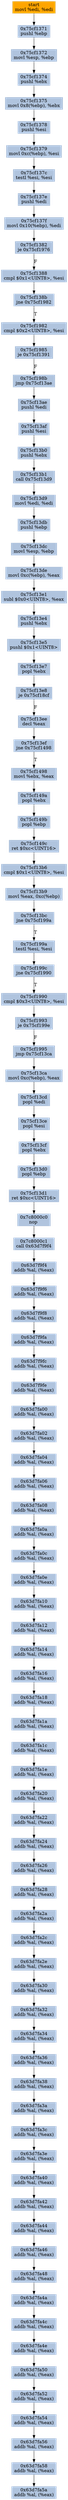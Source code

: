 digraph G {
node[shape=rectangle,style=filled,fillcolor=lightsteelblue,color=lightsteelblue]
bgcolor="transparent"
a0x75cf136fmovl_edi_edi[label="start\nmovl %edi, %edi",color="lightgrey",fillcolor="orange"];
a0x75cf1371pushl_ebp[label="0x75cf1371\npushl %ebp"];
a0x75cf1372movl_esp_ebp[label="0x75cf1372\nmovl %esp, %ebp"];
a0x75cf1374pushl_ebx[label="0x75cf1374\npushl %ebx"];
a0x75cf1375movl_0x8ebp__ebx[label="0x75cf1375\nmovl 0x8(%ebp), %ebx"];
a0x75cf1378pushl_esi[label="0x75cf1378\npushl %esi"];
a0x75cf1379movl_0xcebp__esi[label="0x75cf1379\nmovl 0xc(%ebp), %esi"];
a0x75cf137ctestl_esi_esi[label="0x75cf137c\ntestl %esi, %esi"];
a0x75cf137epushl_edi[label="0x75cf137e\npushl %edi"];
a0x75cf137fmovl_0x10ebp__edi[label="0x75cf137f\nmovl 0x10(%ebp), %edi"];
a0x75cf1382je_0x75cf1976[label="0x75cf1382\nje 0x75cf1976"];
a0x75cf1388cmpl_0x1UINT8_esi[label="0x75cf1388\ncmpl $0x1<UINT8>, %esi"];
a0x75cf138bjne_0x75cf1982[label="0x75cf138b\njne 0x75cf1982"];
a0x75cf1982cmpl_0x2UINT8_esi[label="0x75cf1982\ncmpl $0x2<UINT8>, %esi"];
a0x75cf1985je_0x75cf1391[label="0x75cf1985\nje 0x75cf1391"];
a0x75cf198bjmp_0x75cf13ae[label="0x75cf198b\njmp 0x75cf13ae"];
a0x75cf13aepushl_edi[label="0x75cf13ae\npushl %edi"];
a0x75cf13afpushl_esi[label="0x75cf13af\npushl %esi"];
a0x75cf13b0pushl_ebx[label="0x75cf13b0\npushl %ebx"];
a0x75cf13b1call_0x75cf13d9[label="0x75cf13b1\ncall 0x75cf13d9"];
a0x75cf13d9movl_edi_edi[label="0x75cf13d9\nmovl %edi, %edi"];
a0x75cf13dbpushl_ebp[label="0x75cf13db\npushl %ebp"];
a0x75cf13dcmovl_esp_ebp[label="0x75cf13dc\nmovl %esp, %ebp"];
a0x75cf13demovl_0xcebp__eax[label="0x75cf13de\nmovl 0xc(%ebp), %eax"];
a0x75cf13e1subl_0x0UINT8_eax[label="0x75cf13e1\nsubl $0x0<UINT8>, %eax"];
a0x75cf13e4pushl_ebx[label="0x75cf13e4\npushl %ebx"];
a0x75cf13e5pushl_0x1UINT8[label="0x75cf13e5\npushl $0x1<UINT8>"];
a0x75cf13e7popl_ebx[label="0x75cf13e7\npopl %ebx"];
a0x75cf13e8je_0x75cf18cf[label="0x75cf13e8\nje 0x75cf18cf"];
a0x75cf13eedecl_eax[label="0x75cf13ee\ndecl %eax"];
a0x75cf13efjne_0x75cf1498[label="0x75cf13ef\njne 0x75cf1498"];
a0x75cf1498movl_ebx_eax[label="0x75cf1498\nmovl %ebx, %eax"];
a0x75cf149apopl_ebx[label="0x75cf149a\npopl %ebx"];
a0x75cf149bpopl_ebp[label="0x75cf149b\npopl %ebp"];
a0x75cf149cret_0xcUINT16[label="0x75cf149c\nret $0xc<UINT16>"];
a0x75cf13b6cmpl_0x1UINT8_esi[label="0x75cf13b6\ncmpl $0x1<UINT8>, %esi"];
a0x75cf13b9movl_eax_0xcebp_[label="0x75cf13b9\nmovl %eax, 0xc(%ebp)"];
a0x75cf13bcjne_0x75cf199a[label="0x75cf13bc\njne 0x75cf199a"];
a0x75cf199atestl_esi_esi[label="0x75cf199a\ntestl %esi, %esi"];
a0x75cf199cjne_0x75cf1990[label="0x75cf199c\njne 0x75cf1990"];
a0x75cf1990cmpl_0x3UINT8_esi[label="0x75cf1990\ncmpl $0x3<UINT8>, %esi"];
a0x75cf1993je_0x75cf199e[label="0x75cf1993\nje 0x75cf199e"];
a0x75cf1995jmp_0x75cf13ca[label="0x75cf1995\njmp 0x75cf13ca"];
a0x75cf13camovl_0xcebp__eax[label="0x75cf13ca\nmovl 0xc(%ebp), %eax"];
a0x75cf13cdpopl_edi[label="0x75cf13cd\npopl %edi"];
a0x75cf13cepopl_esi[label="0x75cf13ce\npopl %esi"];
a0x75cf13cfpopl_ebx[label="0x75cf13cf\npopl %ebx"];
a0x75cf13d0popl_ebp[label="0x75cf13d0\npopl %ebp"];
a0x75cf13d1ret_0xcUINT16[label="0x75cf13d1\nret $0xc<UINT16>"];
a0x7c8000c0nop_[label="0x7c8000c0\nnop "];
a0x7c8000c1call_0x63d7f9f4[label="0x7c8000c1\ncall 0x63d7f9f4"];
a0x63d7f9f4addb_al_eax_[label="0x63d7f9f4\naddb %al, (%eax)"];
a0x63d7f9f6addb_al_eax_[label="0x63d7f9f6\naddb %al, (%eax)"];
a0x63d7f9f8addb_al_eax_[label="0x63d7f9f8\naddb %al, (%eax)"];
a0x63d7f9faaddb_al_eax_[label="0x63d7f9fa\naddb %al, (%eax)"];
a0x63d7f9fcaddb_al_eax_[label="0x63d7f9fc\naddb %al, (%eax)"];
a0x63d7f9feaddb_al_eax_[label="0x63d7f9fe\naddb %al, (%eax)"];
a0x63d7fa00addb_al_eax_[label="0x63d7fa00\naddb %al, (%eax)"];
a0x63d7fa02addb_al_eax_[label="0x63d7fa02\naddb %al, (%eax)"];
a0x63d7fa04addb_al_eax_[label="0x63d7fa04\naddb %al, (%eax)"];
a0x63d7fa06addb_al_eax_[label="0x63d7fa06\naddb %al, (%eax)"];
a0x63d7fa08addb_al_eax_[label="0x63d7fa08\naddb %al, (%eax)"];
a0x63d7fa0aaddb_al_eax_[label="0x63d7fa0a\naddb %al, (%eax)"];
a0x63d7fa0caddb_al_eax_[label="0x63d7fa0c\naddb %al, (%eax)"];
a0x63d7fa0eaddb_al_eax_[label="0x63d7fa0e\naddb %al, (%eax)"];
a0x63d7fa10addb_al_eax_[label="0x63d7fa10\naddb %al, (%eax)"];
a0x63d7fa12addb_al_eax_[label="0x63d7fa12\naddb %al, (%eax)"];
a0x63d7fa14addb_al_eax_[label="0x63d7fa14\naddb %al, (%eax)"];
a0x63d7fa16addb_al_eax_[label="0x63d7fa16\naddb %al, (%eax)"];
a0x63d7fa18addb_al_eax_[label="0x63d7fa18\naddb %al, (%eax)"];
a0x63d7fa1aaddb_al_eax_[label="0x63d7fa1a\naddb %al, (%eax)"];
a0x63d7fa1caddb_al_eax_[label="0x63d7fa1c\naddb %al, (%eax)"];
a0x63d7fa1eaddb_al_eax_[label="0x63d7fa1e\naddb %al, (%eax)"];
a0x63d7fa20addb_al_eax_[label="0x63d7fa20\naddb %al, (%eax)"];
a0x63d7fa22addb_al_eax_[label="0x63d7fa22\naddb %al, (%eax)"];
a0x63d7fa24addb_al_eax_[label="0x63d7fa24\naddb %al, (%eax)"];
a0x63d7fa26addb_al_eax_[label="0x63d7fa26\naddb %al, (%eax)"];
a0x63d7fa28addb_al_eax_[label="0x63d7fa28\naddb %al, (%eax)"];
a0x63d7fa2aaddb_al_eax_[label="0x63d7fa2a\naddb %al, (%eax)"];
a0x63d7fa2caddb_al_eax_[label="0x63d7fa2c\naddb %al, (%eax)"];
a0x63d7fa2eaddb_al_eax_[label="0x63d7fa2e\naddb %al, (%eax)"];
a0x63d7fa30addb_al_eax_[label="0x63d7fa30\naddb %al, (%eax)"];
a0x63d7fa32addb_al_eax_[label="0x63d7fa32\naddb %al, (%eax)"];
a0x63d7fa34addb_al_eax_[label="0x63d7fa34\naddb %al, (%eax)"];
a0x63d7fa36addb_al_eax_[label="0x63d7fa36\naddb %al, (%eax)"];
a0x63d7fa38addb_al_eax_[label="0x63d7fa38\naddb %al, (%eax)"];
a0x63d7fa3aaddb_al_eax_[label="0x63d7fa3a\naddb %al, (%eax)"];
a0x63d7fa3caddb_al_eax_[label="0x63d7fa3c\naddb %al, (%eax)"];
a0x63d7fa3eaddb_al_eax_[label="0x63d7fa3e\naddb %al, (%eax)"];
a0x63d7fa40addb_al_eax_[label="0x63d7fa40\naddb %al, (%eax)"];
a0x63d7fa42addb_al_eax_[label="0x63d7fa42\naddb %al, (%eax)"];
a0x63d7fa44addb_al_eax_[label="0x63d7fa44\naddb %al, (%eax)"];
a0x63d7fa46addb_al_eax_[label="0x63d7fa46\naddb %al, (%eax)"];
a0x63d7fa48addb_al_eax_[label="0x63d7fa48\naddb %al, (%eax)"];
a0x63d7fa4aaddb_al_eax_[label="0x63d7fa4a\naddb %al, (%eax)"];
a0x63d7fa4caddb_al_eax_[label="0x63d7fa4c\naddb %al, (%eax)"];
a0x63d7fa4eaddb_al_eax_[label="0x63d7fa4e\naddb %al, (%eax)"];
a0x63d7fa50addb_al_eax_[label="0x63d7fa50\naddb %al, (%eax)"];
a0x63d7fa52addb_al_eax_[label="0x63d7fa52\naddb %al, (%eax)"];
a0x63d7fa54addb_al_eax_[label="0x63d7fa54\naddb %al, (%eax)"];
a0x63d7fa56addb_al_eax_[label="0x63d7fa56\naddb %al, (%eax)"];
a0x63d7fa58addb_al_eax_[label="0x63d7fa58\naddb %al, (%eax)"];
a0x63d7fa5aaddb_al_eax_[label="0x63d7fa5a\naddb %al, (%eax)"];
a0x75cf136fmovl_edi_edi -> a0x75cf1371pushl_ebp [color="#000000"];
a0x75cf1371pushl_ebp -> a0x75cf1372movl_esp_ebp [color="#000000"];
a0x75cf1372movl_esp_ebp -> a0x75cf1374pushl_ebx [color="#000000"];
a0x75cf1374pushl_ebx -> a0x75cf1375movl_0x8ebp__ebx [color="#000000"];
a0x75cf1375movl_0x8ebp__ebx -> a0x75cf1378pushl_esi [color="#000000"];
a0x75cf1378pushl_esi -> a0x75cf1379movl_0xcebp__esi [color="#000000"];
a0x75cf1379movl_0xcebp__esi -> a0x75cf137ctestl_esi_esi [color="#000000"];
a0x75cf137ctestl_esi_esi -> a0x75cf137epushl_edi [color="#000000"];
a0x75cf137epushl_edi -> a0x75cf137fmovl_0x10ebp__edi [color="#000000"];
a0x75cf137fmovl_0x10ebp__edi -> a0x75cf1382je_0x75cf1976 [color="#000000"];
a0x75cf1382je_0x75cf1976 -> a0x75cf1388cmpl_0x1UINT8_esi [color="#000000",label="F"];
a0x75cf1388cmpl_0x1UINT8_esi -> a0x75cf138bjne_0x75cf1982 [color="#000000"];
a0x75cf138bjne_0x75cf1982 -> a0x75cf1982cmpl_0x2UINT8_esi [color="#000000",label="T"];
a0x75cf1982cmpl_0x2UINT8_esi -> a0x75cf1985je_0x75cf1391 [color="#000000"];
a0x75cf1985je_0x75cf1391 -> a0x75cf198bjmp_0x75cf13ae [color="#000000",label="F"];
a0x75cf198bjmp_0x75cf13ae -> a0x75cf13aepushl_edi [color="#000000"];
a0x75cf13aepushl_edi -> a0x75cf13afpushl_esi [color="#000000"];
a0x75cf13afpushl_esi -> a0x75cf13b0pushl_ebx [color="#000000"];
a0x75cf13b0pushl_ebx -> a0x75cf13b1call_0x75cf13d9 [color="#000000"];
a0x75cf13b1call_0x75cf13d9 -> a0x75cf13d9movl_edi_edi [color="#000000"];
a0x75cf13d9movl_edi_edi -> a0x75cf13dbpushl_ebp [color="#000000"];
a0x75cf13dbpushl_ebp -> a0x75cf13dcmovl_esp_ebp [color="#000000"];
a0x75cf13dcmovl_esp_ebp -> a0x75cf13demovl_0xcebp__eax [color="#000000"];
a0x75cf13demovl_0xcebp__eax -> a0x75cf13e1subl_0x0UINT8_eax [color="#000000"];
a0x75cf13e1subl_0x0UINT8_eax -> a0x75cf13e4pushl_ebx [color="#000000"];
a0x75cf13e4pushl_ebx -> a0x75cf13e5pushl_0x1UINT8 [color="#000000"];
a0x75cf13e5pushl_0x1UINT8 -> a0x75cf13e7popl_ebx [color="#000000"];
a0x75cf13e7popl_ebx -> a0x75cf13e8je_0x75cf18cf [color="#000000"];
a0x75cf13e8je_0x75cf18cf -> a0x75cf13eedecl_eax [color="#000000",label="F"];
a0x75cf13eedecl_eax -> a0x75cf13efjne_0x75cf1498 [color="#000000"];
a0x75cf13efjne_0x75cf1498 -> a0x75cf1498movl_ebx_eax [color="#000000",label="T"];
a0x75cf1498movl_ebx_eax -> a0x75cf149apopl_ebx [color="#000000"];
a0x75cf149apopl_ebx -> a0x75cf149bpopl_ebp [color="#000000"];
a0x75cf149bpopl_ebp -> a0x75cf149cret_0xcUINT16 [color="#000000"];
a0x75cf149cret_0xcUINT16 -> a0x75cf13b6cmpl_0x1UINT8_esi [color="#000000"];
a0x75cf13b6cmpl_0x1UINT8_esi -> a0x75cf13b9movl_eax_0xcebp_ [color="#000000"];
a0x75cf13b9movl_eax_0xcebp_ -> a0x75cf13bcjne_0x75cf199a [color="#000000"];
a0x75cf13bcjne_0x75cf199a -> a0x75cf199atestl_esi_esi [color="#000000",label="T"];
a0x75cf199atestl_esi_esi -> a0x75cf199cjne_0x75cf1990 [color="#000000"];
a0x75cf199cjne_0x75cf1990 -> a0x75cf1990cmpl_0x3UINT8_esi [color="#000000",label="T"];
a0x75cf1990cmpl_0x3UINT8_esi -> a0x75cf1993je_0x75cf199e [color="#000000"];
a0x75cf1993je_0x75cf199e -> a0x75cf1995jmp_0x75cf13ca [color="#000000",label="F"];
a0x75cf1995jmp_0x75cf13ca -> a0x75cf13camovl_0xcebp__eax [color="#000000"];
a0x75cf13camovl_0xcebp__eax -> a0x75cf13cdpopl_edi [color="#000000"];
a0x75cf13cdpopl_edi -> a0x75cf13cepopl_esi [color="#000000"];
a0x75cf13cepopl_esi -> a0x75cf13cfpopl_ebx [color="#000000"];
a0x75cf13cfpopl_ebx -> a0x75cf13d0popl_ebp [color="#000000"];
a0x75cf13d0popl_ebp -> a0x75cf13d1ret_0xcUINT16 [color="#000000"];
a0x75cf13d1ret_0xcUINT16 -> a0x7c8000c0nop_ [color="#000000"];
a0x7c8000c0nop_ -> a0x7c8000c1call_0x63d7f9f4 [color="#000000"];
a0x7c8000c1call_0x63d7f9f4 -> a0x63d7f9f4addb_al_eax_ [color="#000000"];
a0x63d7f9f4addb_al_eax_ -> a0x63d7f9f6addb_al_eax_ [color="#000000"];
a0x63d7f9f6addb_al_eax_ -> a0x63d7f9f8addb_al_eax_ [color="#000000"];
a0x63d7f9f8addb_al_eax_ -> a0x63d7f9faaddb_al_eax_ [color="#000000"];
a0x63d7f9faaddb_al_eax_ -> a0x63d7f9fcaddb_al_eax_ [color="#000000"];
a0x63d7f9fcaddb_al_eax_ -> a0x63d7f9feaddb_al_eax_ [color="#000000"];
a0x63d7f9feaddb_al_eax_ -> a0x63d7fa00addb_al_eax_ [color="#000000"];
a0x63d7fa00addb_al_eax_ -> a0x63d7fa02addb_al_eax_ [color="#000000"];
a0x63d7fa02addb_al_eax_ -> a0x63d7fa04addb_al_eax_ [color="#000000"];
a0x63d7fa04addb_al_eax_ -> a0x63d7fa06addb_al_eax_ [color="#000000"];
a0x63d7fa06addb_al_eax_ -> a0x63d7fa08addb_al_eax_ [color="#000000"];
a0x63d7fa08addb_al_eax_ -> a0x63d7fa0aaddb_al_eax_ [color="#000000"];
a0x63d7fa0aaddb_al_eax_ -> a0x63d7fa0caddb_al_eax_ [color="#000000"];
a0x63d7fa0caddb_al_eax_ -> a0x63d7fa0eaddb_al_eax_ [color="#000000"];
a0x63d7fa0eaddb_al_eax_ -> a0x63d7fa10addb_al_eax_ [color="#000000"];
a0x63d7fa10addb_al_eax_ -> a0x63d7fa12addb_al_eax_ [color="#000000"];
a0x63d7fa12addb_al_eax_ -> a0x63d7fa14addb_al_eax_ [color="#000000"];
a0x63d7fa14addb_al_eax_ -> a0x63d7fa16addb_al_eax_ [color="#000000"];
a0x63d7fa16addb_al_eax_ -> a0x63d7fa18addb_al_eax_ [color="#000000"];
a0x63d7fa18addb_al_eax_ -> a0x63d7fa1aaddb_al_eax_ [color="#000000"];
a0x63d7fa1aaddb_al_eax_ -> a0x63d7fa1caddb_al_eax_ [color="#000000"];
a0x63d7fa1caddb_al_eax_ -> a0x63d7fa1eaddb_al_eax_ [color="#000000"];
a0x63d7fa1eaddb_al_eax_ -> a0x63d7fa20addb_al_eax_ [color="#000000"];
a0x63d7fa20addb_al_eax_ -> a0x63d7fa22addb_al_eax_ [color="#000000"];
a0x63d7fa22addb_al_eax_ -> a0x63d7fa24addb_al_eax_ [color="#000000"];
a0x63d7fa24addb_al_eax_ -> a0x63d7fa26addb_al_eax_ [color="#000000"];
a0x63d7fa26addb_al_eax_ -> a0x63d7fa28addb_al_eax_ [color="#000000"];
a0x63d7fa28addb_al_eax_ -> a0x63d7fa2aaddb_al_eax_ [color="#000000"];
a0x63d7fa2aaddb_al_eax_ -> a0x63d7fa2caddb_al_eax_ [color="#000000"];
a0x63d7fa2caddb_al_eax_ -> a0x63d7fa2eaddb_al_eax_ [color="#000000"];
a0x63d7fa2eaddb_al_eax_ -> a0x63d7fa30addb_al_eax_ [color="#000000"];
a0x63d7fa30addb_al_eax_ -> a0x63d7fa32addb_al_eax_ [color="#000000"];
a0x63d7fa32addb_al_eax_ -> a0x63d7fa34addb_al_eax_ [color="#000000"];
a0x63d7fa34addb_al_eax_ -> a0x63d7fa36addb_al_eax_ [color="#000000"];
a0x63d7fa36addb_al_eax_ -> a0x63d7fa38addb_al_eax_ [color="#000000"];
a0x63d7fa38addb_al_eax_ -> a0x63d7fa3aaddb_al_eax_ [color="#000000"];
a0x63d7fa3aaddb_al_eax_ -> a0x63d7fa3caddb_al_eax_ [color="#000000"];
a0x63d7fa3caddb_al_eax_ -> a0x63d7fa3eaddb_al_eax_ [color="#000000"];
a0x63d7fa3eaddb_al_eax_ -> a0x63d7fa40addb_al_eax_ [color="#000000"];
a0x63d7fa40addb_al_eax_ -> a0x63d7fa42addb_al_eax_ [color="#000000"];
a0x63d7fa42addb_al_eax_ -> a0x63d7fa44addb_al_eax_ [color="#000000"];
a0x63d7fa44addb_al_eax_ -> a0x63d7fa46addb_al_eax_ [color="#000000"];
a0x63d7fa46addb_al_eax_ -> a0x63d7fa48addb_al_eax_ [color="#000000"];
a0x63d7fa48addb_al_eax_ -> a0x63d7fa4aaddb_al_eax_ [color="#000000"];
a0x63d7fa4aaddb_al_eax_ -> a0x63d7fa4caddb_al_eax_ [color="#000000"];
a0x63d7fa4caddb_al_eax_ -> a0x63d7fa4eaddb_al_eax_ [color="#000000"];
a0x63d7fa4eaddb_al_eax_ -> a0x63d7fa50addb_al_eax_ [color="#000000"];
a0x63d7fa50addb_al_eax_ -> a0x63d7fa52addb_al_eax_ [color="#000000"];
a0x63d7fa52addb_al_eax_ -> a0x63d7fa54addb_al_eax_ [color="#000000"];
a0x63d7fa54addb_al_eax_ -> a0x63d7fa56addb_al_eax_ [color="#000000"];
a0x63d7fa56addb_al_eax_ -> a0x63d7fa58addb_al_eax_ [color="#000000"];
a0x63d7fa58addb_al_eax_ -> a0x63d7fa5aaddb_al_eax_ [color="#000000"];
}
